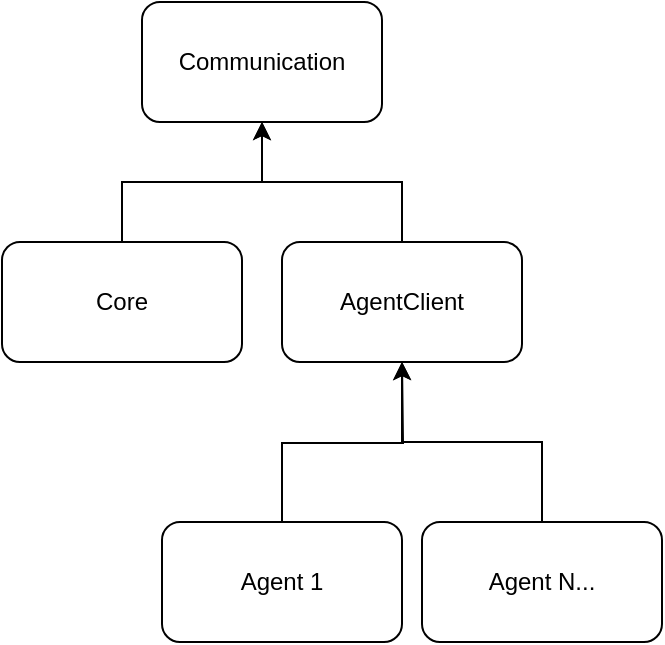 <mxfile version="16.4.3" type="device"><diagram id="c6s59_dN4dr8i_HEFix3" name="Page-1"><mxGraphModel dx="681" dy="534" grid="1" gridSize="10" guides="1" tooltips="1" connect="1" arrows="1" fold="1" page="1" pageScale="1" pageWidth="850" pageHeight="1100" math="0" shadow="0"><root><mxCell id="0"/><mxCell id="1" parent="0"/><mxCell id="5YYErT_VpUmuR27akP79-1" value="Communication" style="rounded=1;whiteSpace=wrap;html=1;" vertex="1" parent="1"><mxGeometry x="510" y="290" width="120" height="60" as="geometry"/></mxCell><mxCell id="5YYErT_VpUmuR27akP79-5" style="edgeStyle=orthogonalEdgeStyle;rounded=0;orthogonalLoop=1;jettySize=auto;html=1;entryX=0.5;entryY=1;entryDx=0;entryDy=0;" edge="1" parent="1" source="5YYErT_VpUmuR27akP79-2" target="5YYErT_VpUmuR27akP79-1"><mxGeometry relative="1" as="geometry"/></mxCell><mxCell id="5YYErT_VpUmuR27akP79-2" value="AgentClient" style="rounded=1;whiteSpace=wrap;html=1;" vertex="1" parent="1"><mxGeometry x="580" y="410" width="120" height="60" as="geometry"/></mxCell><mxCell id="5YYErT_VpUmuR27akP79-4" style="edgeStyle=orthogonalEdgeStyle;rounded=0;orthogonalLoop=1;jettySize=auto;html=1;entryX=0.5;entryY=1;entryDx=0;entryDy=0;" edge="1" parent="1" source="5YYErT_VpUmuR27akP79-3" target="5YYErT_VpUmuR27akP79-1"><mxGeometry relative="1" as="geometry"/></mxCell><mxCell id="5YYErT_VpUmuR27akP79-3" value="Core" style="rounded=1;whiteSpace=wrap;html=1;" vertex="1" parent="1"><mxGeometry x="440" y="410" width="120" height="60" as="geometry"/></mxCell><mxCell id="5YYErT_VpUmuR27akP79-9" style="edgeStyle=orthogonalEdgeStyle;rounded=0;orthogonalLoop=1;jettySize=auto;html=1;" edge="1" parent="1" source="5YYErT_VpUmuR27akP79-6"><mxGeometry relative="1" as="geometry"><mxPoint x="640" y="470" as="targetPoint"/></mxGeometry></mxCell><mxCell id="5YYErT_VpUmuR27akP79-6" value="Agent 1" style="rounded=1;whiteSpace=wrap;html=1;" vertex="1" parent="1"><mxGeometry x="520" y="550" width="120" height="60" as="geometry"/></mxCell><mxCell id="5YYErT_VpUmuR27akP79-8" style="edgeStyle=orthogonalEdgeStyle;rounded=0;orthogonalLoop=1;jettySize=auto;html=1;" edge="1" parent="1" source="5YYErT_VpUmuR27akP79-7" target="5YYErT_VpUmuR27akP79-2"><mxGeometry relative="1" as="geometry"/></mxCell><mxCell id="5YYErT_VpUmuR27akP79-7" value="Agent N..." style="rounded=1;whiteSpace=wrap;html=1;" vertex="1" parent="1"><mxGeometry x="650" y="550" width="120" height="60" as="geometry"/></mxCell></root></mxGraphModel></diagram></mxfile>